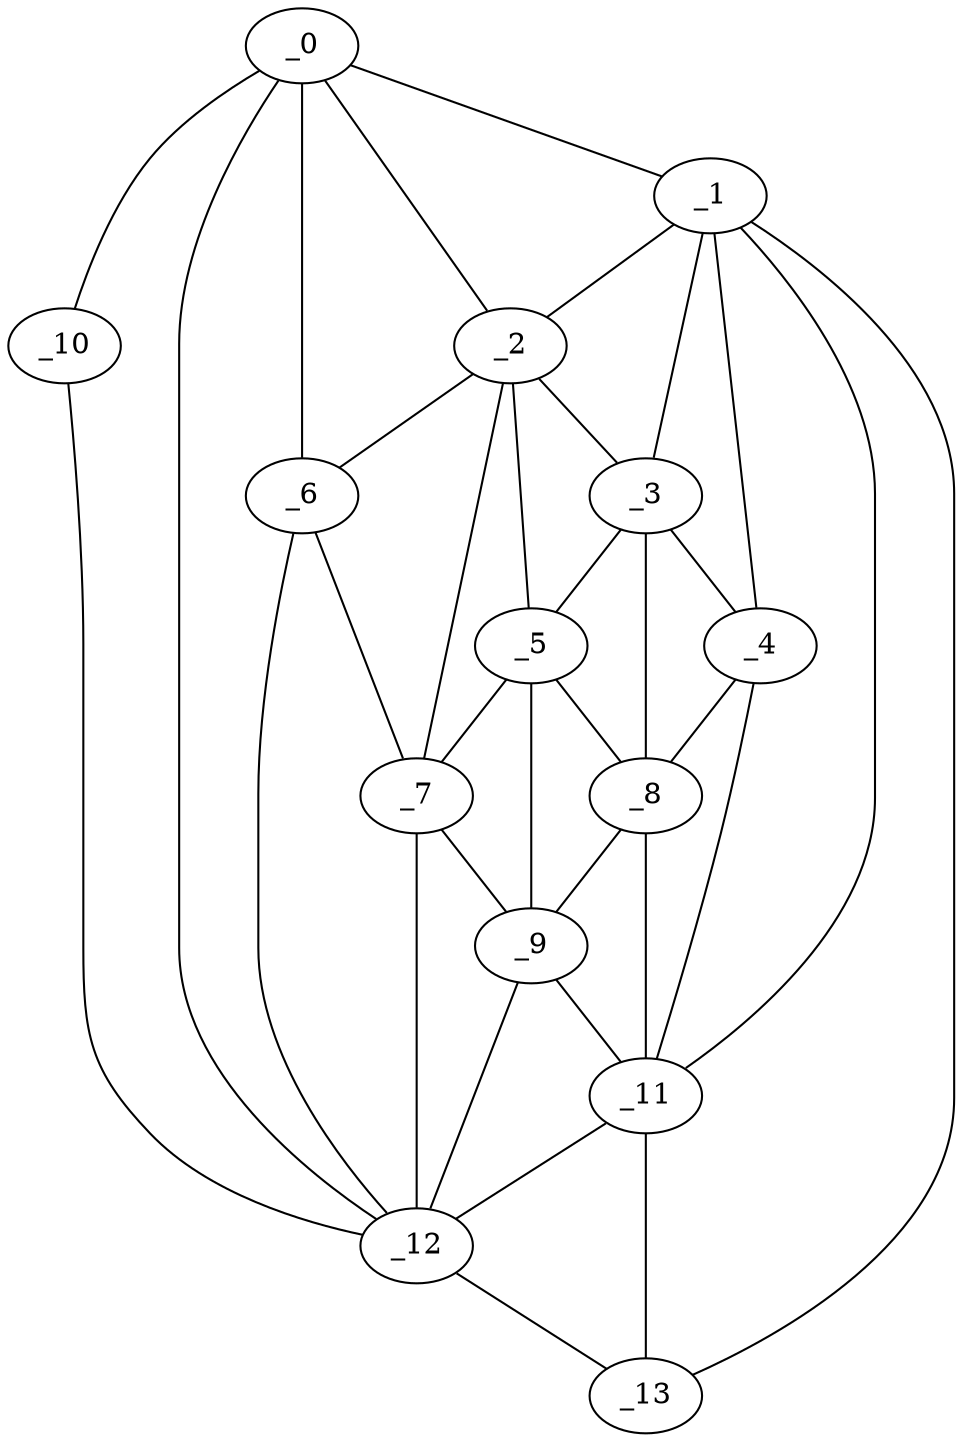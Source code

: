 graph "obj88__285.gxl" {
	_0	 [x=47,
		y=7];
	_1	 [x=67,
		y=120];
	_0 -- _1	 [valence=1];
	_2	 [x=73,
		y=86];
	_0 -- _2	 [valence=1];
	_6	 [x=78,
		y=65];
	_0 -- _6	 [valence=2];
	_10	 [x=83,
		y=6];
	_0 -- _10	 [valence=1];
	_12	 [x=87,
		y=52];
	_0 -- _12	 [valence=2];
	_1 -- _2	 [valence=2];
	_3	 [x=73,
		y=95];
	_1 -- _3	 [valence=2];
	_4	 [x=73,
		y=102];
	_1 -- _4	 [valence=2];
	_11	 [x=84,
		y=109];
	_1 -- _11	 [valence=2];
	_13	 [x=87,
		y=116];
	_1 -- _13	 [valence=1];
	_2 -- _3	 [valence=2];
	_5	 [x=76,
		y=88];
	_2 -- _5	 [valence=2];
	_2 -- _6	 [valence=2];
	_7	 [x=78,
		y=78];
	_2 -- _7	 [valence=1];
	_3 -- _4	 [valence=2];
	_3 -- _5	 [valence=2];
	_8	 [x=78,
		y=102];
	_3 -- _8	 [valence=1];
	_4 -- _8	 [valence=2];
	_4 -- _11	 [valence=2];
	_5 -- _7	 [valence=1];
	_5 -- _8	 [valence=2];
	_9	 [x=82,
		y=104];
	_5 -- _9	 [valence=2];
	_6 -- _7	 [valence=2];
	_6 -- _12	 [valence=2];
	_7 -- _9	 [valence=2];
	_7 -- _12	 [valence=1];
	_8 -- _9	 [valence=2];
	_8 -- _11	 [valence=2];
	_9 -- _11	 [valence=2];
	_9 -- _12	 [valence=1];
	_10 -- _12	 [valence=1];
	_11 -- _12	 [valence=2];
	_11 -- _13	 [valence=2];
	_12 -- _13	 [valence=1];
}
